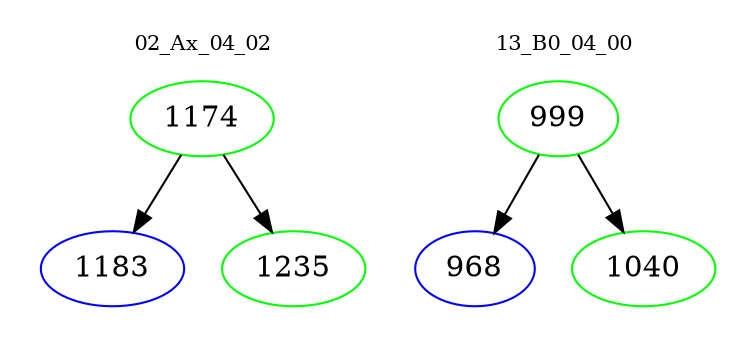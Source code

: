 digraph{
subgraph cluster_0 {
color = white
label = "02_Ax_04_02";
fontsize=10;
T0_1174 [label="1174", color="green"]
T0_1174 -> T0_1183 [color="black"]
T0_1183 [label="1183", color="blue"]
T0_1174 -> T0_1235 [color="black"]
T0_1235 [label="1235", color="green"]
}
subgraph cluster_1 {
color = white
label = "13_B0_04_00";
fontsize=10;
T1_999 [label="999", color="green"]
T1_999 -> T1_968 [color="black"]
T1_968 [label="968", color="blue"]
T1_999 -> T1_1040 [color="black"]
T1_1040 [label="1040", color="green"]
}
}
